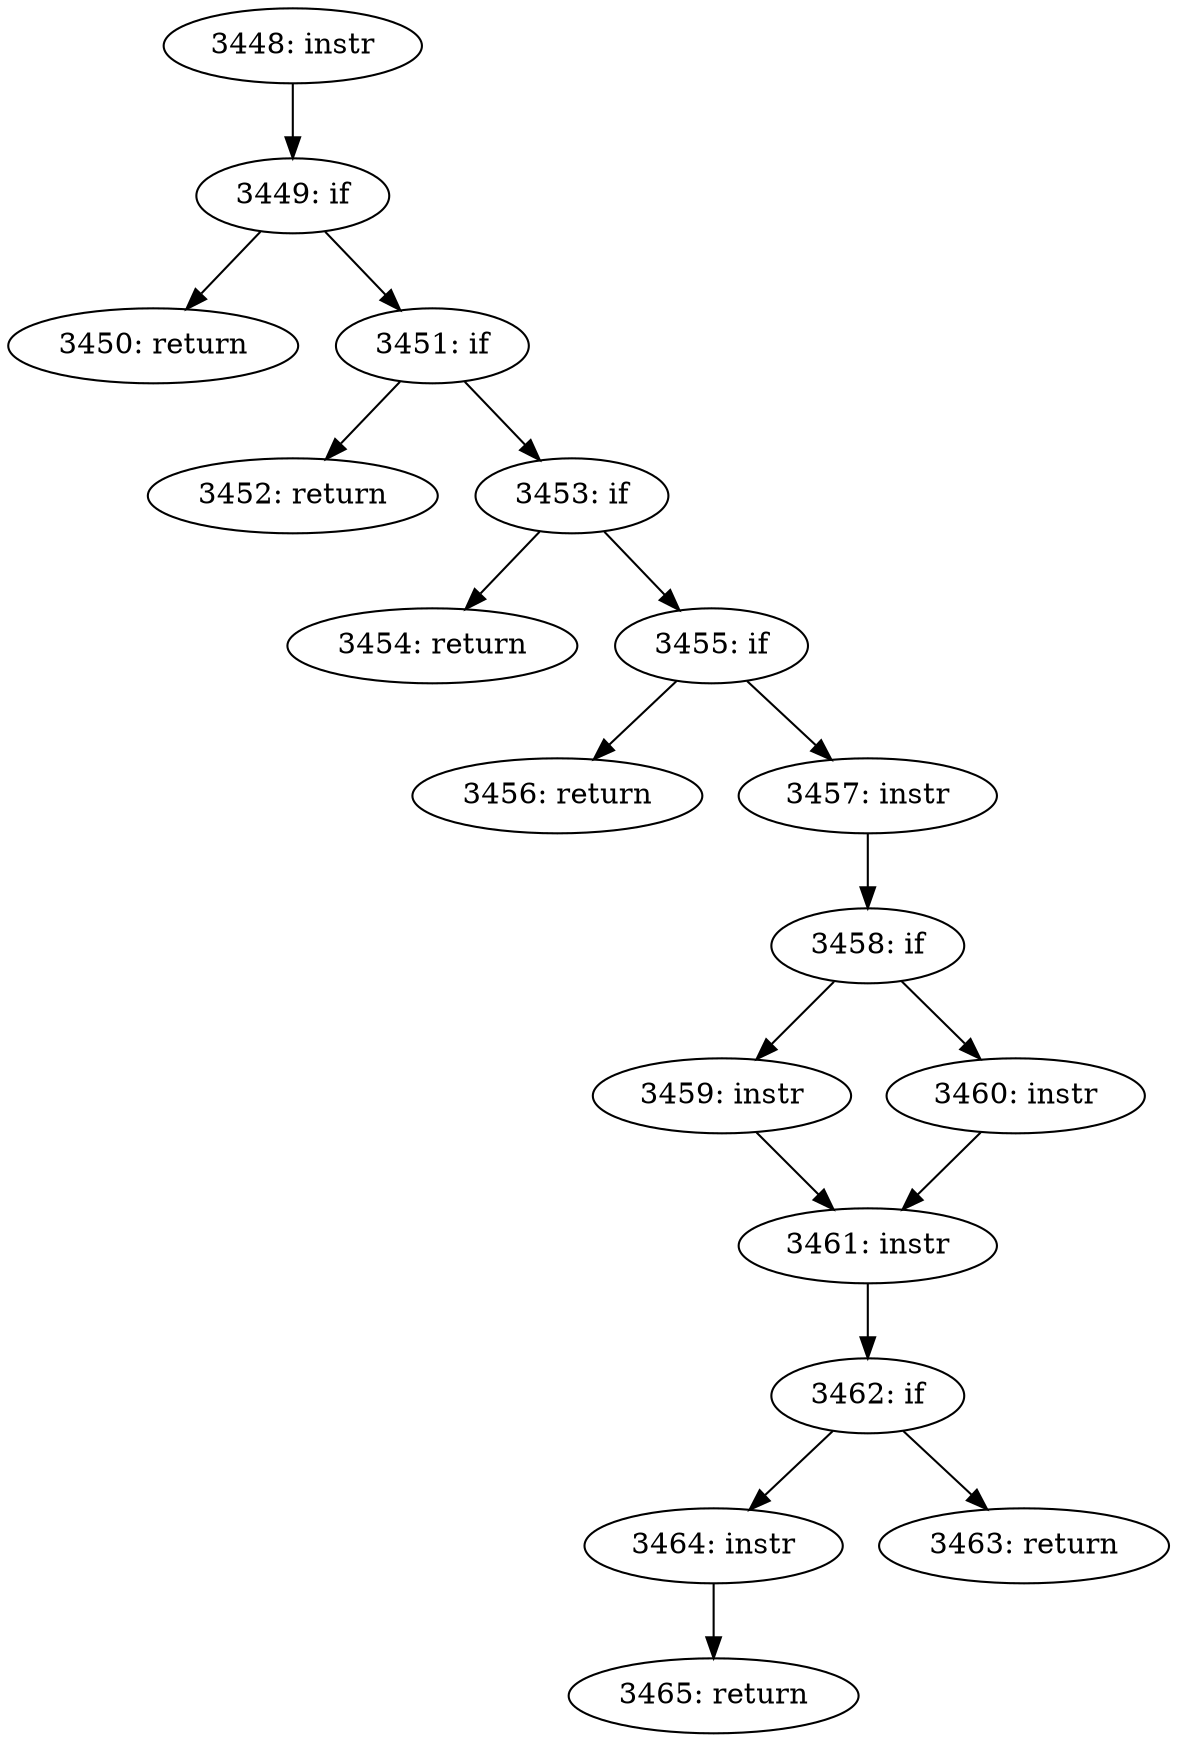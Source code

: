 digraph CFG_tcp_pause_early_retransmit {
3448 [label="3448: instr"]
	3448 -> 3449
3449 [label="3449: if"]
	3449 -> 3450
	3449 -> 3451
3450 [label="3450: return"]
	
3451 [label="3451: if"]
	3451 -> 3452
	3451 -> 3453
3452 [label="3452: return"]
	
3453 [label="3453: if"]
	3453 -> 3454
	3453 -> 3455
3454 [label="3454: return"]
	
3455 [label="3455: if"]
	3455 -> 3456
	3455 -> 3457
3456 [label="3456: return"]
	
3457 [label="3457: instr"]
	3457 -> 3458
3458 [label="3458: if"]
	3458 -> 3459
	3458 -> 3460
3459 [label="3459: instr"]
	3459 -> 3461
3460 [label="3460: instr"]
	3460 -> 3461
3461 [label="3461: instr"]
	3461 -> 3462
3462 [label="3462: if"]
	3462 -> 3464
	3462 -> 3463
3463 [label="3463: return"]
	
3464 [label="3464: instr"]
	3464 -> 3465
3465 [label="3465: return"]
	
}
